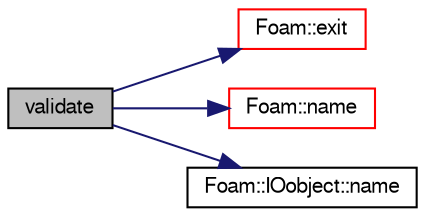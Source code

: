 digraph "validate"
{
  bgcolor="transparent";
  edge [fontname="FreeSans",fontsize="10",labelfontname="FreeSans",labelfontsize="10"];
  node [fontname="FreeSans",fontsize="10",shape=record];
  rankdir="LR";
  Node1084 [label="validate",height=0.2,width=0.4,color="black", fillcolor="grey75", style="filled", fontcolor="black"];
  Node1084 -> Node1085 [color="midnightblue",fontsize="10",style="solid",fontname="FreeSans"];
  Node1085 [label="Foam::exit",height=0.2,width=0.4,color="red",URL="$a21124.html#a06ca7250d8e89caf05243ec094843642"];
  Node1084 -> Node1132 [color="midnightblue",fontsize="10",style="solid",fontname="FreeSans"];
  Node1132 [label="Foam::name",height=0.2,width=0.4,color="red",URL="$a21124.html#adcb0df2bd4953cb6bb390272d8263c3a",tooltip="Return a string representation of a complex. "];
  Node1084 -> Node1135 [color="midnightblue",fontsize="10",style="solid",fontname="FreeSans"];
  Node1135 [label="Foam::IOobject::name",height=0.2,width=0.4,color="black",URL="$a26142.html#acc80e00a8ac919288fb55bd14cc88bf6",tooltip="Return name. "];
}
